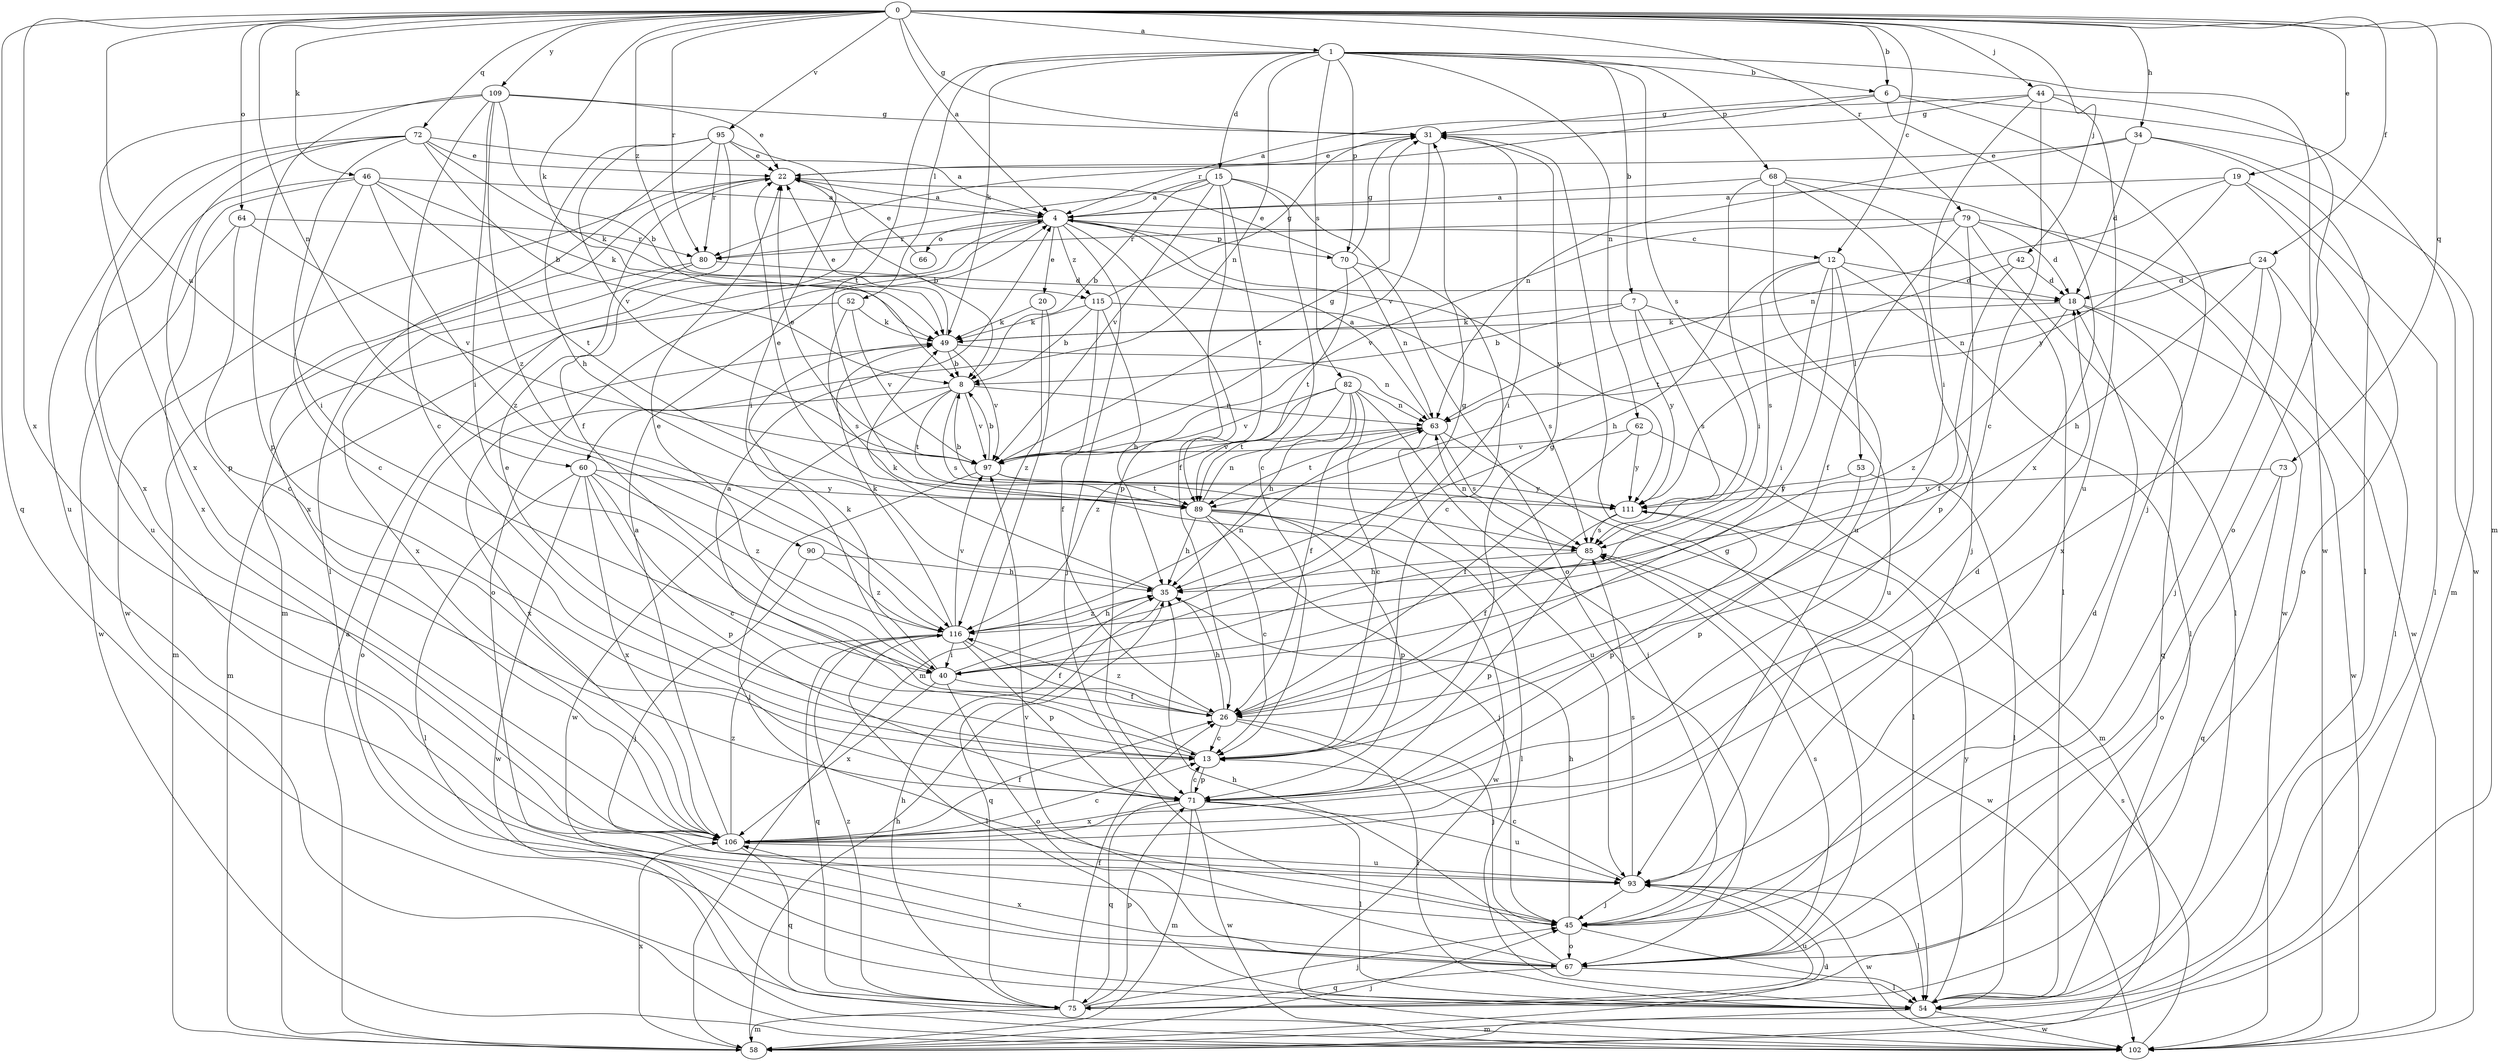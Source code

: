 strict digraph  {
0;
1;
4;
6;
7;
8;
12;
13;
15;
18;
19;
20;
22;
24;
26;
31;
34;
35;
40;
42;
44;
45;
46;
49;
52;
53;
54;
58;
60;
62;
63;
64;
66;
67;
68;
70;
71;
72;
73;
75;
79;
80;
82;
85;
89;
90;
93;
95;
97;
102;
106;
109;
111;
115;
116;
0 -> 1  [label=a];
0 -> 4  [label=a];
0 -> 6  [label=b];
0 -> 12  [label=c];
0 -> 19  [label=e];
0 -> 24  [label=f];
0 -> 31  [label=g];
0 -> 34  [label=h];
0 -> 42  [label=j];
0 -> 44  [label=j];
0 -> 46  [label=k];
0 -> 49  [label=k];
0 -> 58  [label=m];
0 -> 60  [label=n];
0 -> 64  [label=o];
0 -> 72  [label=q];
0 -> 73  [label=q];
0 -> 75  [label=q];
0 -> 79  [label=r];
0 -> 80  [label=r];
0 -> 90  [label=u];
0 -> 95  [label=v];
0 -> 106  [label=x];
0 -> 109  [label=y];
0 -> 115  [label=z];
1 -> 6  [label=b];
1 -> 7  [label=b];
1 -> 15  [label=d];
1 -> 49  [label=k];
1 -> 52  [label=l];
1 -> 60  [label=n];
1 -> 62  [label=n];
1 -> 68  [label=p];
1 -> 70  [label=p];
1 -> 82  [label=s];
1 -> 85  [label=s];
1 -> 89  [label=t];
1 -> 102  [label=w];
4 -> 12  [label=c];
4 -> 20  [label=e];
4 -> 26  [label=f];
4 -> 45  [label=j];
4 -> 66  [label=o];
4 -> 67  [label=o];
4 -> 70  [label=p];
4 -> 80  [label=r];
4 -> 111  [label=y];
4 -> 115  [label=z];
6 -> 31  [label=g];
6 -> 45  [label=j];
6 -> 80  [label=r];
6 -> 102  [label=w];
6 -> 106  [label=x];
7 -> 8  [label=b];
7 -> 49  [label=k];
7 -> 85  [label=s];
7 -> 93  [label=u];
7 -> 111  [label=y];
8 -> 63  [label=n];
8 -> 85  [label=s];
8 -> 89  [label=t];
8 -> 97  [label=v];
8 -> 102  [label=w];
8 -> 106  [label=x];
12 -> 18  [label=d];
12 -> 26  [label=f];
12 -> 35  [label=h];
12 -> 40  [label=i];
12 -> 53  [label=l];
12 -> 54  [label=l];
12 -> 85  [label=s];
13 -> 4  [label=a];
13 -> 22  [label=e];
13 -> 31  [label=g];
13 -> 71  [label=p];
15 -> 4  [label=a];
15 -> 8  [label=b];
15 -> 13  [label=c];
15 -> 58  [label=m];
15 -> 67  [label=o];
15 -> 71  [label=p];
15 -> 89  [label=t];
15 -> 97  [label=v];
18 -> 49  [label=k];
18 -> 75  [label=q];
18 -> 102  [label=w];
18 -> 116  [label=z];
19 -> 4  [label=a];
19 -> 54  [label=l];
19 -> 63  [label=n];
19 -> 67  [label=o];
19 -> 111  [label=y];
20 -> 49  [label=k];
20 -> 58  [label=m];
20 -> 116  [label=z];
22 -> 4  [label=a];
22 -> 8  [label=b];
22 -> 102  [label=w];
22 -> 106  [label=x];
24 -> 18  [label=d];
24 -> 35  [label=h];
24 -> 45  [label=j];
24 -> 54  [label=l];
24 -> 63  [label=n];
24 -> 106  [label=x];
26 -> 13  [label=c];
26 -> 35  [label=h];
26 -> 45  [label=j];
26 -> 54  [label=l];
26 -> 116  [label=z];
31 -> 22  [label=e];
31 -> 40  [label=i];
31 -> 97  [label=v];
34 -> 18  [label=d];
34 -> 22  [label=e];
34 -> 54  [label=l];
34 -> 58  [label=m];
34 -> 63  [label=n];
35 -> 49  [label=k];
35 -> 75  [label=q];
35 -> 116  [label=z];
40 -> 22  [label=e];
40 -> 26  [label=f];
40 -> 31  [label=g];
40 -> 49  [label=k];
40 -> 67  [label=o];
40 -> 106  [label=x];
42 -> 18  [label=d];
42 -> 26  [label=f];
42 -> 89  [label=t];
44 -> 4  [label=a];
44 -> 13  [label=c];
44 -> 31  [label=g];
44 -> 40  [label=i];
44 -> 67  [label=o];
44 -> 93  [label=u];
45 -> 18  [label=d];
45 -> 35  [label=h];
45 -> 54  [label=l];
45 -> 67  [label=o];
46 -> 4  [label=a];
46 -> 13  [label=c];
46 -> 49  [label=k];
46 -> 89  [label=t];
46 -> 93  [label=u];
46 -> 106  [label=x];
46 -> 116  [label=z];
49 -> 8  [label=b];
49 -> 22  [label=e];
49 -> 63  [label=n];
49 -> 67  [label=o];
49 -> 97  [label=v];
52 -> 49  [label=k];
52 -> 58  [label=m];
52 -> 85  [label=s];
52 -> 97  [label=v];
53 -> 54  [label=l];
53 -> 71  [label=p];
53 -> 111  [label=y];
54 -> 58  [label=m];
54 -> 102  [label=w];
54 -> 111  [label=y];
58 -> 4  [label=a];
58 -> 35  [label=h];
58 -> 45  [label=j];
58 -> 93  [label=u];
58 -> 106  [label=x];
60 -> 13  [label=c];
60 -> 54  [label=l];
60 -> 71  [label=p];
60 -> 102  [label=w];
60 -> 106  [label=x];
60 -> 111  [label=y];
60 -> 116  [label=z];
62 -> 26  [label=f];
62 -> 58  [label=m];
62 -> 97  [label=v];
62 -> 111  [label=y];
63 -> 4  [label=a];
63 -> 54  [label=l];
63 -> 85  [label=s];
63 -> 89  [label=t];
63 -> 93  [label=u];
63 -> 97  [label=v];
64 -> 13  [label=c];
64 -> 80  [label=r];
64 -> 97  [label=v];
64 -> 102  [label=w];
66 -> 22  [label=e];
67 -> 31  [label=g];
67 -> 35  [label=h];
67 -> 54  [label=l];
67 -> 75  [label=q];
67 -> 85  [label=s];
67 -> 97  [label=v];
67 -> 106  [label=x];
68 -> 4  [label=a];
68 -> 40  [label=i];
68 -> 45  [label=j];
68 -> 54  [label=l];
68 -> 93  [label=u];
68 -> 102  [label=w];
70 -> 13  [label=c];
70 -> 22  [label=e];
70 -> 31  [label=g];
70 -> 63  [label=n];
70 -> 89  [label=t];
71 -> 13  [label=c];
71 -> 54  [label=l];
71 -> 58  [label=m];
71 -> 75  [label=q];
71 -> 93  [label=u];
71 -> 102  [label=w];
71 -> 106  [label=x];
72 -> 4  [label=a];
72 -> 8  [label=b];
72 -> 22  [label=e];
72 -> 40  [label=i];
72 -> 49  [label=k];
72 -> 71  [label=p];
72 -> 93  [label=u];
72 -> 106  [label=x];
73 -> 67  [label=o];
73 -> 75  [label=q];
73 -> 111  [label=y];
75 -> 26  [label=f];
75 -> 35  [label=h];
75 -> 45  [label=j];
75 -> 58  [label=m];
75 -> 71  [label=p];
75 -> 93  [label=u];
75 -> 116  [label=z];
79 -> 18  [label=d];
79 -> 26  [label=f];
79 -> 54  [label=l];
79 -> 71  [label=p];
79 -> 80  [label=r];
79 -> 97  [label=v];
79 -> 102  [label=w];
80 -> 18  [label=d];
80 -> 58  [label=m];
80 -> 106  [label=x];
82 -> 13  [label=c];
82 -> 26  [label=f];
82 -> 35  [label=h];
82 -> 45  [label=j];
82 -> 63  [label=n];
82 -> 89  [label=t];
82 -> 97  [label=v];
82 -> 116  [label=z];
85 -> 35  [label=h];
85 -> 63  [label=n];
85 -> 71  [label=p];
85 -> 102  [label=w];
89 -> 13  [label=c];
89 -> 22  [label=e];
89 -> 35  [label=h];
89 -> 45  [label=j];
89 -> 54  [label=l];
89 -> 63  [label=n];
89 -> 71  [label=p];
89 -> 102  [label=w];
90 -> 35  [label=h];
90 -> 45  [label=j];
90 -> 116  [label=z];
93 -> 13  [label=c];
93 -> 45  [label=j];
93 -> 54  [label=l];
93 -> 85  [label=s];
93 -> 102  [label=w];
95 -> 22  [label=e];
95 -> 26  [label=f];
95 -> 35  [label=h];
95 -> 40  [label=i];
95 -> 54  [label=l];
95 -> 80  [label=r];
95 -> 97  [label=v];
97 -> 8  [label=b];
97 -> 22  [label=e];
97 -> 31  [label=g];
97 -> 45  [label=j];
97 -> 89  [label=t];
97 -> 111  [label=y];
102 -> 85  [label=s];
106 -> 4  [label=a];
106 -> 13  [label=c];
106 -> 18  [label=d];
106 -> 26  [label=f];
106 -> 75  [label=q];
106 -> 93  [label=u];
106 -> 116  [label=z];
109 -> 8  [label=b];
109 -> 13  [label=c];
109 -> 22  [label=e];
109 -> 31  [label=g];
109 -> 40  [label=i];
109 -> 71  [label=p];
109 -> 106  [label=x];
109 -> 116  [label=z];
111 -> 8  [label=b];
111 -> 26  [label=f];
111 -> 71  [label=p];
111 -> 85  [label=s];
115 -> 8  [label=b];
115 -> 26  [label=f];
115 -> 31  [label=g];
115 -> 35  [label=h];
115 -> 49  [label=k];
115 -> 85  [label=s];
116 -> 26  [label=f];
116 -> 35  [label=h];
116 -> 40  [label=i];
116 -> 49  [label=k];
116 -> 54  [label=l];
116 -> 63  [label=n];
116 -> 71  [label=p];
116 -> 75  [label=q];
116 -> 97  [label=v];
}
